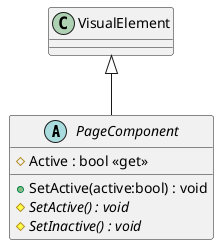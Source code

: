 @startuml
abstract class PageComponent {
    # Active : bool <<get>>
    + SetActive(active:bool) : void
    # {abstract} SetActive() : void
    # {abstract} SetInactive() : void
}
VisualElement <|-- PageComponent
@enduml
